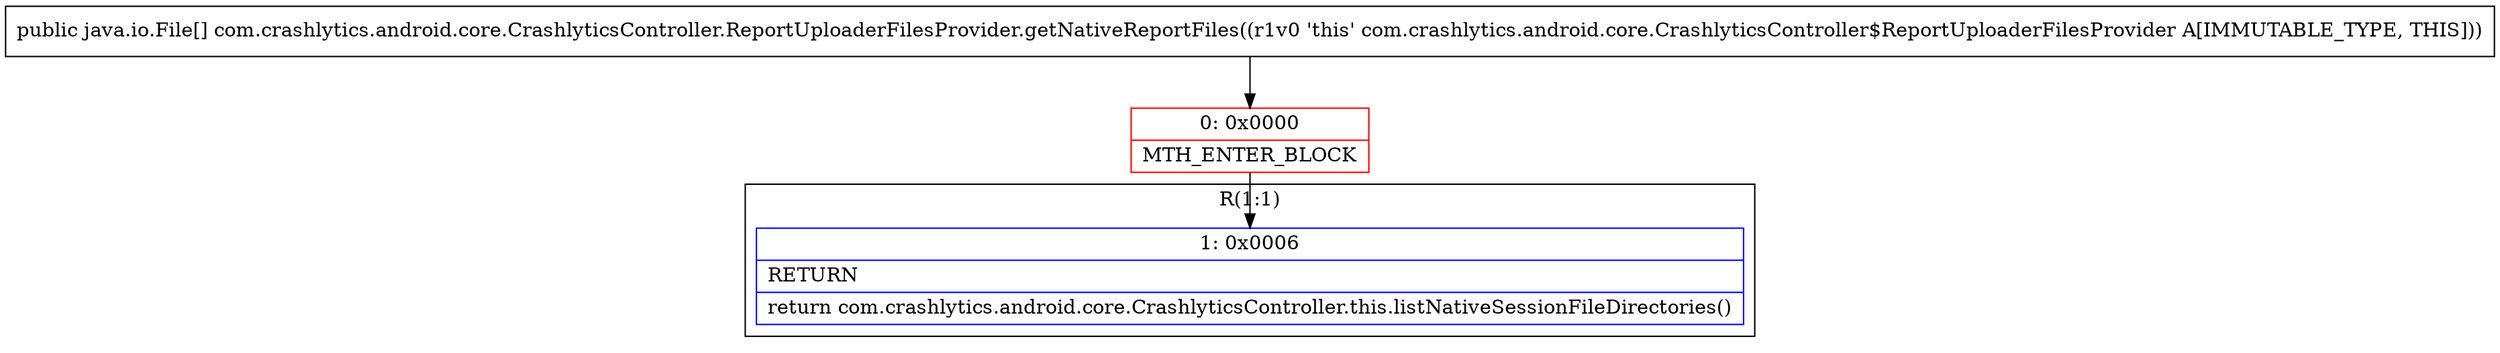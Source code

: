 digraph "CFG forcom.crashlytics.android.core.CrashlyticsController.ReportUploaderFilesProvider.getNativeReportFiles()[Ljava\/io\/File;" {
subgraph cluster_Region_135546588 {
label = "R(1:1)";
node [shape=record,color=blue];
Node_1 [shape=record,label="{1\:\ 0x0006|RETURN\l|return com.crashlytics.android.core.CrashlyticsController.this.listNativeSessionFileDirectories()\l}"];
}
Node_0 [shape=record,color=red,label="{0\:\ 0x0000|MTH_ENTER_BLOCK\l}"];
MethodNode[shape=record,label="{public java.io.File[] com.crashlytics.android.core.CrashlyticsController.ReportUploaderFilesProvider.getNativeReportFiles((r1v0 'this' com.crashlytics.android.core.CrashlyticsController$ReportUploaderFilesProvider A[IMMUTABLE_TYPE, THIS])) }"];
MethodNode -> Node_0;
Node_0 -> Node_1;
}


